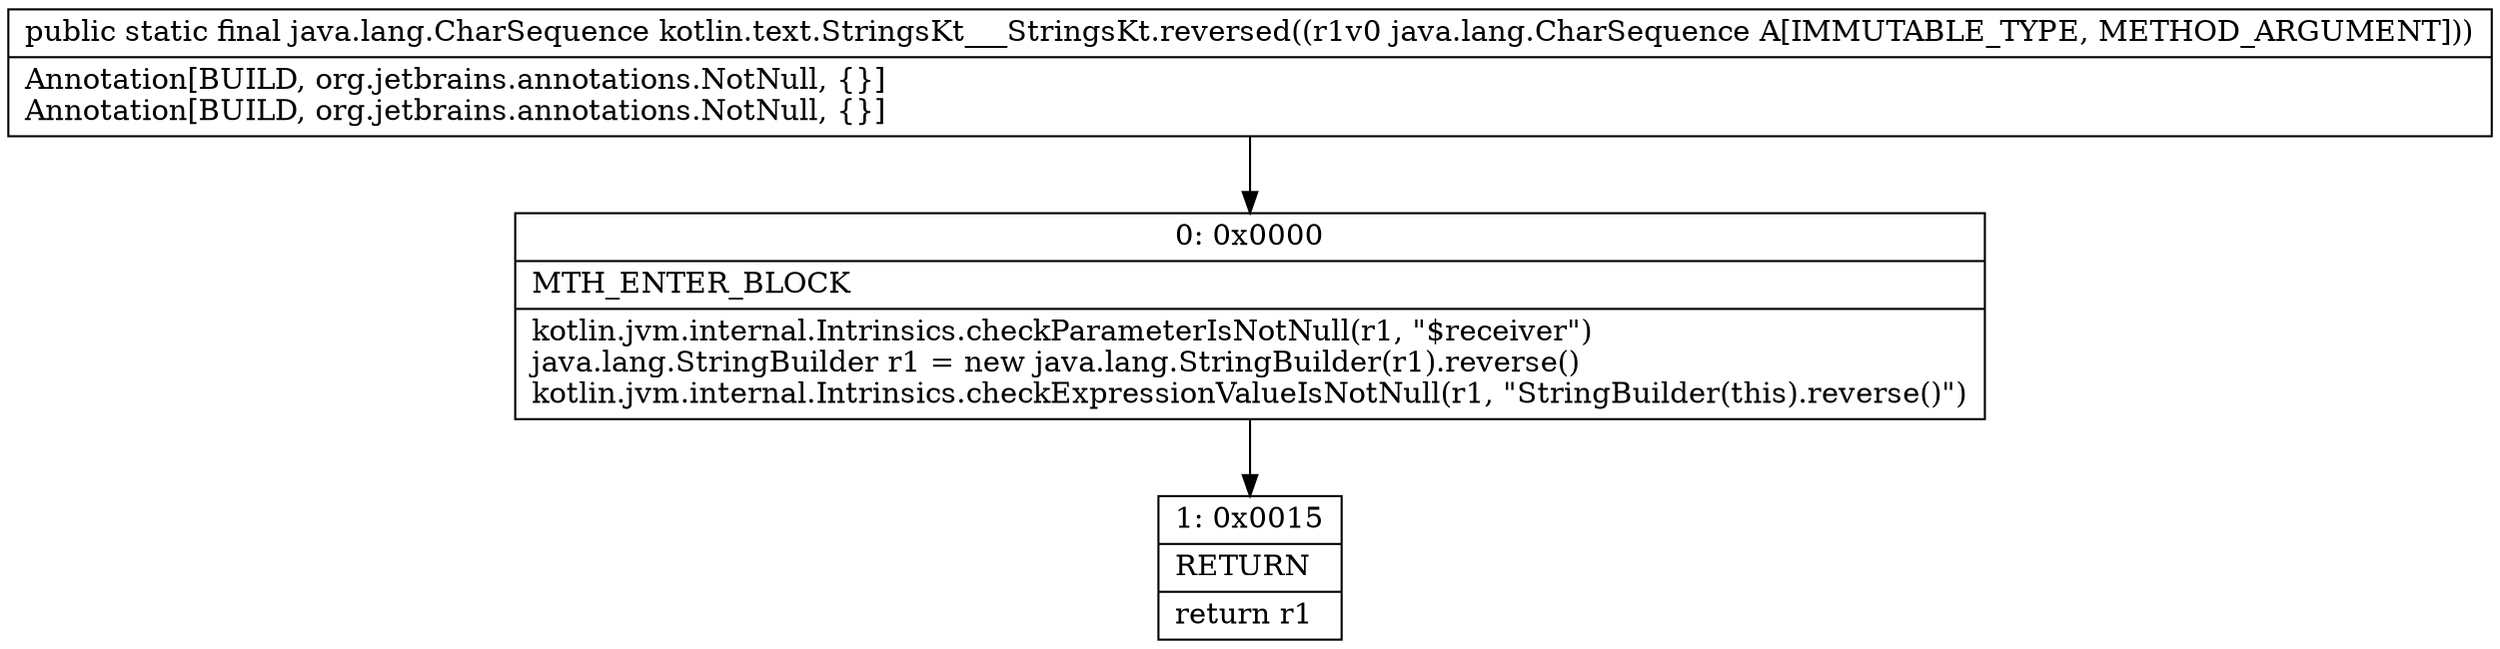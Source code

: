 digraph "CFG forkotlin.text.StringsKt___StringsKt.reversed(Ljava\/lang\/CharSequence;)Ljava\/lang\/CharSequence;" {
Node_0 [shape=record,label="{0\:\ 0x0000|MTH_ENTER_BLOCK\l|kotlin.jvm.internal.Intrinsics.checkParameterIsNotNull(r1, \"$receiver\")\ljava.lang.StringBuilder r1 = new java.lang.StringBuilder(r1).reverse()\lkotlin.jvm.internal.Intrinsics.checkExpressionValueIsNotNull(r1, \"StringBuilder(this).reverse()\")\l}"];
Node_1 [shape=record,label="{1\:\ 0x0015|RETURN\l|return r1\l}"];
MethodNode[shape=record,label="{public static final java.lang.CharSequence kotlin.text.StringsKt___StringsKt.reversed((r1v0 java.lang.CharSequence A[IMMUTABLE_TYPE, METHOD_ARGUMENT]))  | Annotation[BUILD, org.jetbrains.annotations.NotNull, \{\}]\lAnnotation[BUILD, org.jetbrains.annotations.NotNull, \{\}]\l}"];
MethodNode -> Node_0;
Node_0 -> Node_1;
}

